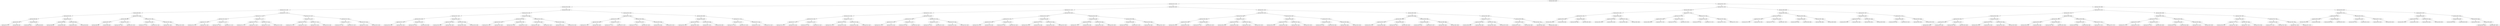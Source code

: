 digraph G{
1015278026 [label="Node{data=[4643, 4643]}"]
1015278026 -> 2081344959
2081344959 [label="Node{data=[3125, 3125]}"]
2081344959 -> 26979720
26979720 [label="Node{data=[2349, 2349]}"]
26979720 -> 572980523
572980523 [label="Node{data=[1423, 1423]}"]
572980523 -> 21531932
21531932 [label="Node{data=[995, 995]}"]
21531932 -> 186764223
186764223 [label="Node{data=[987, 987]}"]
186764223 -> 1468711102
1468711102 [label="Node{data=[983, 983]}"]
1468711102 -> 1112584385
1112584385 [label="Node{data=[981, 981]}"]
1112584385 -> 129361402
129361402 [label="Node{data=[975, 975]}"]
1112584385 -> 38578816
38578816 [label="Node{data=[982, 982]}"]
1468711102 -> 54658375
54658375 [label="Node{data=[985, 985]}"]
54658375 -> 1154706262
1154706262 [label="Node{data=[984, 984]}"]
54658375 -> 1826737155
1826737155 [label="Node{data=[986, 986]}"]
186764223 -> 186540981
186540981 [label="Node{data=[991, 991]}"]
186540981 -> 409286572
409286572 [label="Node{data=[989, 989]}"]
409286572 -> 1194550829
1194550829 [label="Node{data=[988, 988]}"]
409286572 -> 626010908
626010908 [label="Node{data=[990, 990]}"]
186540981 -> 1571547080
1571547080 [label="Node{data=[993, 993]}"]
1571547080 -> 1816294278
1816294278 [label="Node{data=[992, 992]}"]
1571547080 -> 807166509
807166509 [label="Node{data=[994, 994]}"]
21531932 -> 347125753
347125753 [label="Node{data=[1003, 1003]}"]
347125753 -> 380077824
380077824 [label="Node{data=[999, 999]}"]
380077824 -> 1770391569
1770391569 [label="Node{data=[997, 997]}"]
1770391569 -> 987234822
987234822 [label="Node{data=[996, 996]}"]
1770391569 -> 726037979
726037979 [label="Node{data=[998, 998]}"]
380077824 -> 24344628
24344628 [label="Node{data=[1001, 1001]}"]
24344628 -> 1491877515
1491877515 [label="Node{data=[1000, 1000]}"]
24344628 -> 585027490
585027490 [label="Node{data=[1002, 1002]}"]
347125753 -> 984522383
984522383 [label="Node{data=[1392, 1392]}"]
984522383 -> 545714998
545714998 [label="Node{data=[1390, 1390]}"]
545714998 -> 430414283
430414283 [label="Node{data=[1370, 1370]}"]
545714998 -> 1297151618
1297151618 [label="Node{data=[1391, 1391]}"]
984522383 -> 54809409
54809409 [label="Node{data=[1394, 1394]}"]
54809409 -> 348921692
348921692 [label="Node{data=[1393, 1393]}"]
54809409 -> 822130127
822130127 [label="Node{data=[1395, 1395]}"]
572980523 -> 2075042187
2075042187 [label="Node{data=[2121, 2121]}"]
2075042187 -> 1523661796
1523661796 [label="Node{data=[2113, 2113]}"]
1523661796 -> 781449501
781449501 [label="Node{data=[1539, 1539]}"]
781449501 -> 445226957
445226957 [label="Node{data=[1479, 1479]}"]
445226957 -> 346413038
346413038 [label="Node{data=[1452, 1452]}"]
445226957 -> 1199095941
1199095941 [label="Node{data=[1532, 1532]}"]
781449501 -> 1989317222
1989317222 [label="Node{data=[2111, 2111]}"]
1989317222 -> 540220558
540220558 [label="Node{data=[1910, 1910]}"]
1989317222 -> 437499329
437499329 [label="Node{data=[2112, 2112]}"]
1523661796 -> 460206830
460206830 [label="Node{data=[2117, 2117]}"]
460206830 -> 2039317063
2039317063 [label="Node{data=[2115, 2115]}"]
2039317063 -> 1096955540
1096955540 [label="Node{data=[2114, 2114]}"]
2039317063 -> 1188576964
1188576964 [label="Node{data=[2116, 2116]}"]
460206830 -> 751537587
751537587 [label="Node{data=[2119, 2119]}"]
751537587 -> 960609751
960609751 [label="Node{data=[2118, 2118]}"]
751537587 -> 1774709501
1774709501 [label="Node{data=[2120, 2120]}"]
2075042187 -> 1852753695
1852753695 [label="Node{data=[2129, 2129]}"]
1852753695 -> 507017588
507017588 [label="Node{data=[2125, 2125]}"]
507017588 -> 706986081
706986081 [label="Node{data=[2123, 2123]}"]
706986081 -> 2087016410
2087016410 [label="Node{data=[2122, 2122]}"]
706986081 -> 1680548214
1680548214 [label="Node{data=[2124, 2124]}"]
507017588 -> 965023582
965023582 [label="Node{data=[2127, 2127]}"]
965023582 -> 227666119
227666119 [label="Node{data=[2126, 2126]}"]
965023582 -> 1536992552
1536992552 [label="Node{data=[2128, 2128]}"]
1852753695 -> 1711349692
1711349692 [label="Node{data=[2133, 2133]}"]
1711349692 -> 2008013765
2008013765 [label="Node{data=[2131, 2131]}"]
2008013765 -> 1970983463
1970983463 [label="Node{data=[2130, 2130]}"]
2008013765 -> 1265732677
1265732677 [label="Node{data=[2132, 2132]}"]
1711349692 -> 627283560
627283560 [label="Node{data=[2135, 2135]}"]
627283560 -> 739971314
739971314 [label="Node{data=[2134, 2134]}"]
627283560 -> 257103036
257103036 [label="Node{data=[2325, 2325]}"]
26979720 -> 1208464055
1208464055 [label="Node{data=[2446, 2446]}"]
1208464055 -> 1911467273
1911467273 [label="Node{data=[2430, 2430]}"]
1911467273 -> 92712774
92712774 [label="Node{data=[2357, 2357]}"]
92712774 -> 308784574
308784574 [label="Node{data=[2353, 2353]}"]
308784574 -> 1728067407
1728067407 [label="Node{data=[2351, 2351]}"]
1728067407 -> 1661093955
1661093955 [label="Node{data=[2350, 2350]}"]
1728067407 -> 1406019578
1406019578 [label="Node{data=[2352, 2352]}"]
308784574 -> 2095807072
2095807072 [label="Node{data=[2355, 2355]}"]
2095807072 -> 448233725
448233725 [label="Node{data=[2354, 2354]}"]
2095807072 -> 1803977656
1803977656 [label="Node{data=[2356, 2356]}"]
92712774 -> 1230346437
1230346437 [label="Node{data=[2361, 2361]}"]
1230346437 -> 1850393589
1850393589 [label="Node{data=[2359, 2359]}"]
1850393589 -> 1222379177
1222379177 [label="Node{data=[2358, 2358]}"]
1850393589 -> 395888457
395888457 [label="Node{data=[2360, 2360]}"]
1230346437 -> 1919870671
1919870671 [label="Node{data=[2400, 2400]}"]
1919870671 -> 1250154012
1250154012 [label="Node{data=[2385, 2385]}"]
1919870671 -> 1648519339
1648519339 [label="Node{data=[2429, 2429]}"]
1911467273 -> 858872101
858872101 [label="Node{data=[2438, 2438]}"]
858872101 -> 913086738
913086738 [label="Node{data=[2434, 2434]}"]
913086738 -> 1653316341
1653316341 [label="Node{data=[2432, 2432]}"]
1653316341 -> 327004479
327004479 [label="Node{data=[2431, 2431]}"]
1653316341 -> 708590084
708590084 [label="Node{data=[2433, 2433]}"]
913086738 -> 2026537560
2026537560 [label="Node{data=[2436, 2436]}"]
2026537560 -> 1177088902
1177088902 [label="Node{data=[2435, 2435]}"]
2026537560 -> 941770293
941770293 [label="Node{data=[2437, 2437]}"]
858872101 -> 1938138927
1938138927 [label="Node{data=[2442, 2442]}"]
1938138927 -> 1609638725
1609638725 [label="Node{data=[2440, 2440]}"]
1609638725 -> 1581539326
1581539326 [label="Node{data=[2439, 2439]}"]
1609638725 -> 1962781165
1962781165 [label="Node{data=[2441, 2441]}"]
1938138927 -> 715117698
715117698 [label="Node{data=[2444, 2444]}"]
715117698 -> 2091004319
2091004319 [label="Node{data=[2443, 2443]}"]
715117698 -> 6634074
6634074 [label="Node{data=[2445, 2445]}"]
1208464055 -> 432953722
432953722 [label="Node{data=[3052, 3052]}"]
432953722 -> 1294054661
1294054661 [label="Node{data=[2474, 2474]}"]
1294054661 -> 551705591
551705591 [label="Node{data=[2470, 2470]}"]
551705591 -> 167514715
167514715 [label="Node{data=[2448, 2448]}"]
167514715 -> 1645387671
1645387671 [label="Node{data=[2447, 2447]}"]
167514715 -> 584816461
584816461 [label="Node{data=[2449, 2449]}"]
551705591 -> 273964290
273964290 [label="Node{data=[2472, 2472]}"]
273964290 -> 2043935641
2043935641 [label="Node{data=[2471, 2471]}"]
273964290 -> 256584979
256584979 [label="Node{data=[2473, 2473]}"]
1294054661 -> 1901371976
1901371976 [label="Node{data=[3048, 3048]}"]
1901371976 -> 1129991469
1129991469 [label="Node{data=[2476, 2476]}"]
1129991469 -> 624130540
624130540 [label="Node{data=[2475, 2475]}"]
1129991469 -> 1942416364
1942416364 [label="Node{data=[2530, 2530]}"]
1901371976 -> 668225854
668225854 [label="Node{data=[3050, 3050]}"]
668225854 -> 913724364
913724364 [label="Node{data=[3049, 3049]}"]
668225854 -> 137670903
137670903 [label="Node{data=[3051, 3051]}"]
432953722 -> 1281995670
1281995670 [label="Node{data=[3060, 3060]}"]
1281995670 -> 1227966084
1227966084 [label="Node{data=[3056, 3056]}"]
1227966084 -> 1297978461
1297978461 [label="Node{data=[3054, 3054]}"]
1297978461 -> 1623406089
1623406089 [label="Node{data=[3053, 3053]}"]
1297978461 -> 1631050884
1631050884 [label="Node{data=[3055, 3055]}"]
1227966084 -> 586261312
586261312 [label="Node{data=[3058, 3058]}"]
586261312 -> 53421119
53421119 [label="Node{data=[3057, 3057]}"]
586261312 -> 2057644333
2057644333 [label="Node{data=[3059, 3059]}"]
1281995670 -> 623450369
623450369 [label="Node{data=[3121, 3121]}"]
623450369 -> 174933319
174933319 [label="Node{data=[3119, 3119]}"]
174933319 -> 1880725225
1880725225 [label="Node{data=[3118, 3118]}"]
174933319 -> 589706630
589706630 [label="Node{data=[3120, 3120]}"]
623450369 -> 1311429106
1311429106 [label="Node{data=[3123, 3123]}"]
1311429106 -> 772661773
772661773 [label="Node{data=[3122, 3122]}"]
1311429106 -> 304060411
304060411 [label="Node{data=[3124, 3124]}"]
2081344959 -> 461371
461371 [label="Node{data=[3302, 3302]}"]
461371 -> 414903944
414903944 [label="Node{data=[3157, 3157]}"]
414903944 -> 1508276760
1508276760 [label="Node{data=[3141, 3141]}"]
1508276760 -> 925408912
925408912 [label="Node{data=[3133, 3133]}"]
925408912 -> 256253084
256253084 [label="Node{data=[3129, 3129]}"]
256253084 -> 1078426962
1078426962 [label="Node{data=[3127, 3127]}"]
1078426962 -> 706472440
706472440 [label="Node{data=[3126, 3126]}"]
1078426962 -> 1504984629
1504984629 [label="Node{data=[3128, 3128]}"]
256253084 -> 1713994595
1713994595 [label="Node{data=[3131, 3131]}"]
1713994595 -> 494872345
494872345 [label="Node{data=[3130, 3130]}"]
1713994595 -> 1751013735
1751013735 [label="Node{data=[3132, 3132]}"]
925408912 -> 274958287
274958287 [label="Node{data=[3137, 3137]}"]
274958287 -> 1027347651
1027347651 [label="Node{data=[3135, 3135]}"]
1027347651 -> 1503636370
1503636370 [label="Node{data=[3134, 3134]}"]
1027347651 -> 1133532327
1133532327 [label="Node{data=[3136, 3136]}"]
274958287 -> 1338109669
1338109669 [label="Node{data=[3139, 3139]}"]
1338109669 -> 302408146
302408146 [label="Node{data=[3138, 3138]}"]
1338109669 -> 912362299
912362299 [label="Node{data=[3140, 3140]}"]
1508276760 -> 1997919292
1997919292 [label="Node{data=[3149, 3149]}"]
1997919292 -> 929278717
929278717 [label="Node{data=[3145, 3145]}"]
929278717 -> 382354738
382354738 [label="Node{data=[3143, 3143]}"]
382354738 -> 751316099
751316099 [label="Node{data=[3142, 3142]}"]
382354738 -> 1973790994
1973790994 [label="Node{data=[3144, 3144]}"]
929278717 -> 1597751577
1597751577 [label="Node{data=[3147, 3147]}"]
1597751577 -> 463272985
463272985 [label="Node{data=[3146, 3146]}"]
1597751577 -> 1985832925
1985832925 [label="Node{data=[3148, 3148]}"]
1997919292 -> 778616125
778616125 [label="Node{data=[3153, 3153]}"]
778616125 -> 802853600
802853600 [label="Node{data=[3151, 3151]}"]
802853600 -> 1398464310
1398464310 [label="Node{data=[3150, 3150]}"]
802853600 -> 1319381263
1319381263 [label="Node{data=[3152, 3152]}"]
778616125 -> 634320051
634320051 [label="Node{data=[3155, 3155]}"]
634320051 -> 1584938872
1584938872 [label="Node{data=[3154, 3154]}"]
634320051 -> 1541339374
1541339374 [label="Node{data=[3156, 3156]}"]
414903944 -> 878530251
878530251 [label="Node{data=[3256, 3256]}"]
878530251 -> 1726238623
1726238623 [label="Node{data=[3165, 3165]}"]
1726238623 -> 2046308292
2046308292 [label="Node{data=[3161, 3161]}"]
2046308292 -> 1431155101
1431155101 [label="Node{data=[3159, 3159]}"]
1431155101 -> 196646633
196646633 [label="Node{data=[3158, 3158]}"]
1431155101 -> 1340389558
1340389558 [label="Node{data=[3160, 3160]}"]
2046308292 -> 2010785921
2010785921 [label="Node{data=[3163, 3163]}"]
2010785921 -> 1336131262
1336131262 [label="Node{data=[3162, 3162]}"]
2010785921 -> 6518397
6518397 [label="Node{data=[3164, 3164]}"]
1726238623 -> 1789419471
1789419471 [label="Node{data=[3169, 3169]}"]
1789419471 -> 1284570171
1284570171 [label="Node{data=[3167, 3167]}"]
1284570171 -> 504687961
504687961 [label="Node{data=[3166, 3166]}"]
1284570171 -> 98545784
98545784 [label="Node{data=[3168, 3168]}"]
1789419471 -> 757190955
757190955 [label="Node{data=[3254, 3254]}"]
757190955 -> 1721467280
1721467280 [label="Node{data=[3253, 3253]}"]
757190955 -> 1608304191
1608304191 [label="Node{data=[3255, 3255]}"]
878530251 -> 670626252
670626252 [label="Node{data=[3294, 3294]}"]
670626252 -> 74695825
74695825 [label="Node{data=[3260, 3260]}"]
74695825 -> 1054753422
1054753422 [label="Node{data=[3258, 3258]}"]
1054753422 -> 118130260
118130260 [label="Node{data=[3257, 3257]}"]
1054753422 -> 1729917416
1729917416 [label="Node{data=[3259, 3259]}"]
74695825 -> 2102490838
2102490838 [label="Node{data=[3262, 3262]}"]
2102490838 -> 836211136
836211136 [label="Node{data=[3261, 3261]}"]
2102490838 -> 1648138632
1648138632 [label="Node{data=[3293, 3293]}"]
670626252 -> 1722496790
1722496790 [label="Node{data=[3298, 3298]}"]
1722496790 -> 272243411
272243411 [label="Node{data=[3296, 3296]}"]
272243411 -> 493801605
493801605 [label="Node{data=[3295, 3295]}"]
272243411 -> 454621817
454621817 [label="Node{data=[3297, 3297]}"]
1722496790 -> 607419787
607419787 [label="Node{data=[3300, 3300]}"]
607419787 -> 1679296348
1679296348 [label="Node{data=[3299, 3299]}"]
607419787 -> 261691810
261691810 [label="Node{data=[3301, 3301]}"]
461371 -> 1393484058
1393484058 [label="Node{data=[3541, 3541]}"]
1393484058 -> 1422989013
1422989013 [label="Node{data=[3525, 3525]}"]
1422989013 -> 1884805620
1884805620 [label="Node{data=[3446, 3446]}"]
1884805620 -> 935631445
935631445 [label="Node{data=[3306, 3306]}"]
935631445 -> 333884294
333884294 [label="Node{data=[3304, 3304]}"]
333884294 -> 1331523729
1331523729 [label="Node{data=[3303, 3303]}"]
333884294 -> 25921783
25921783 [label="Node{data=[3305, 3305]}"]
935631445 -> 311344289
311344289 [label="Node{data=[3308, 3308]}"]
311344289 -> 873631725
873631725 [label="Node{data=[3307, 3307]}"]
311344289 -> 284145670
284145670 [label="Node{data=[3316, 3316]}"]
1884805620 -> 1308514012
1308514012 [label="Node{data=[3521, 3521]}"]
1308514012 -> 712147062
712147062 [label="Node{data=[3519, 3519]}"]
712147062 -> 171908914
171908914 [label="Node{data=[3484, 3484]}"]
712147062 -> 1744677371
1744677371 [label="Node{data=[3520, 3520]}"]
1308514012 -> 1477073774
1477073774 [label="Node{data=[3523, 3523]}"]
1477073774 -> 1715798313
1715798313 [label="Node{data=[3522, 3522]}"]
1477073774 -> 351360092
351360092 [label="Node{data=[3524, 3524]}"]
1422989013 -> 516523336
516523336 [label="Node{data=[3533, 3533]}"]
516523336 -> 345144532
345144532 [label="Node{data=[3529, 3529]}"]
345144532 -> 1511025446
1511025446 [label="Node{data=[3527, 3527]}"]
1511025446 -> 1146980236
1146980236 [label="Node{data=[3526, 3526]}"]
1511025446 -> 384608650
384608650 [label="Node{data=[3528, 3528]}"]
345144532 -> 295633759
295633759 [label="Node{data=[3531, 3531]}"]
295633759 -> 1208947473
1208947473 [label="Node{data=[3530, 3530]}"]
295633759 -> 1623624827
1623624827 [label="Node{data=[3532, 3532]}"]
516523336 -> 320198928
320198928 [label="Node{data=[3537, 3537]}"]
320198928 -> 2054792662
2054792662 [label="Node{data=[3535, 3535]}"]
2054792662 -> 1247720979
1247720979 [label="Node{data=[3534, 3534]}"]
2054792662 -> 514805367
514805367 [label="Node{data=[3536, 3536]}"]
320198928 -> 600820203
600820203 [label="Node{data=[3539, 3539]}"]
600820203 -> 347053905
347053905 [label="Node{data=[3538, 3538]}"]
600820203 -> 738086393
738086393 [label="Node{data=[3540, 3540]}"]
1393484058 -> 1330012679
1330012679 [label="Node{data=[3862, 3862]}"]
1330012679 -> 303790741
303790741 [label="Node{data=[3854, 3854]}"]
303790741 -> 2057710224
2057710224 [label="Node{data=[3850, 3850]}"]
2057710224 -> 602812856
602812856 [label="Node{data=[3543, 3543]}"]
602812856 -> 1606691224
1606691224 [label="Node{data=[3542, 3542]}"]
602812856 -> 373436199
373436199 [label="Node{data=[3849, 3849]}"]
2057710224 -> 1576756693
1576756693 [label="Node{data=[3852, 3852]}"]
1576756693 -> 256568355
256568355 [label="Node{data=[3851, 3851]}"]
1576756693 -> 1899793595
1899793595 [label="Node{data=[3853, 3853]}"]
303790741 -> 1988148908
1988148908 [label="Node{data=[3858, 3858]}"]
1988148908 -> 1884530788
1884530788 [label="Node{data=[3856, 3856]}"]
1884530788 -> 673216953
673216953 [label="Node{data=[3855, 3855]}"]
1884530788 -> 1030517074
1030517074 [label="Node{data=[3857, 3857]}"]
1988148908 -> 1315626381
1315626381 [label="Node{data=[3860, 3860]}"]
1315626381 -> 597118124
597118124 [label="Node{data=[3859, 3859]}"]
1315626381 -> 139527382
139527382 [label="Node{data=[3861, 3861]}"]
1330012679 -> 1458115183
1458115183 [label="Node{data=[4585, 4585]}"]
1458115183 -> 1316436874
1316436874 [label="Node{data=[4170, 4170]}"]
1316436874 -> 1469906116
1469906116 [label="Node{data=[3930, 3930]}"]
1469906116 -> 1475028309
1475028309 [label="Node{data=[3896, 3896]}"]
1469906116 -> 1225732013
1225732013 [label="Node{data=[3956, 3956]}"]
1316436874 -> 1054074477
1054074477 [label="Node{data=[4422, 4422]}"]
1054074477 -> 244926383
244926383 [label="Node{data=[4336, 4336]}"]
1054074477 -> 14027428
14027428 [label="Node{data=[4576, 4576]}"]
1458115183 -> 815017812
815017812 [label="Node{data=[4639, 4639]}"]
815017812 -> 299194277
299194277 [label="Node{data=[4637, 4637]}"]
299194277 -> 1437978127
1437978127 [label="Node{data=[4612, 4612]}"]
299194277 -> 1694924087
1694924087 [label="Node{data=[4638, 4638]}"]
815017812 -> 1962475596
1962475596 [label="Node{data=[4641, 4641]}"]
1962475596 -> 1328154889
1328154889 [label="Node{data=[4640, 4640]}"]
1962475596 -> 882144085
882144085 [label="Node{data=[4642, 4642]}"]
1015278026 -> 1655529269
1655529269 [label="Node{data=[5041, 5041]}"]
1655529269 -> 1584060492
1584060492 [label="Node{data=[4782, 4782]}"]
1584060492 -> 1092083913
1092083913 [label="Node{data=[4659, 4659]}"]
1092083913 -> 1452158309
1452158309 [label="Node{data=[4651, 4651]}"]
1452158309 -> 1582466166
1582466166 [label="Node{data=[4647, 4647]}"]
1582466166 -> 1450348360
1450348360 [label="Node{data=[4645, 4645]}"]
1450348360 -> 673004775
673004775 [label="Node{data=[4644, 4644]}"]
1450348360 -> 266328452
266328452 [label="Node{data=[4646, 4646]}"]
1582466166 -> 1172610365
1172610365 [label="Node{data=[4649, 4649]}"]
1172610365 -> 120476166
120476166 [label="Node{data=[4648, 4648]}"]
1172610365 -> 1175829504
1175829504 [label="Node{data=[4650, 4650]}"]
1452158309 -> 938958527
938958527 [label="Node{data=[4655, 4655]}"]
938958527 -> 1453010953
1453010953 [label="Node{data=[4653, 4653]}"]
1453010953 -> 600897214
600897214 [label="Node{data=[4652, 4652]}"]
1453010953 -> 1221507960
1221507960 [label="Node{data=[4654, 4654]}"]
938958527 -> 1170278008
1170278008 [label="Node{data=[4657, 4657]}"]
1170278008 -> 1255505329
1255505329 [label="Node{data=[4656, 4656]}"]
1170278008 -> 1846806355
1846806355 [label="Node{data=[4658, 4658]}"]
1092083913 -> 1404855442
1404855442 [label="Node{data=[4707, 4707]}"]
1404855442 -> 511920731
511920731 [label="Node{data=[4703, 4703]}"]
511920731 -> 2145027279
2145027279 [label="Node{data=[4661, 4661]}"]
2145027279 -> 825899768
825899768 [label="Node{data=[4660, 4660]}"]
2145027279 -> 26362041
26362041 [label="Node{data=[4702, 4702]}"]
511920731 -> 88544066
88544066 [label="Node{data=[4705, 4705]}"]
88544066 -> 772801497
772801497 [label="Node{data=[4704, 4704]}"]
88544066 -> 1318916377
1318916377 [label="Node{data=[4706, 4706]}"]
1404855442 -> 1561921531
1561921531 [label="Node{data=[4750, 4750]}"]
1561921531 -> 1618596377
1618596377 [label="Node{data=[4709, 4709]}"]
1618596377 -> 1322846980
1322846980 [label="Node{data=[4708, 4708]}"]
1618596377 -> 1751830047
1751830047 [label="Node{data=[4710, 4710]}"]
1561921531 -> 2111384118
2111384118 [label="Node{data=[4780, 4780]}"]
2111384118 -> 1394529934
1394529934 [label="Node{data=[4753, 4753]}"]
2111384118 -> 1427732162
1427732162 [label="Node{data=[4781, 4781]}"]
1584060492 -> 1807564872
1807564872 [label="Node{data=[4999, 4999]}"]
1807564872 -> 1602314131
1602314131 [label="Node{data=[4965, 4965]}"]
1602314131 -> 2056144971
2056144971 [label="Node{data=[4786, 4786]}"]
2056144971 -> 1681886910
1681886910 [label="Node{data=[4784, 4784]}"]
1681886910 -> 1694580081
1694580081 [label="Node{data=[4783, 4783]}"]
1681886910 -> 816421765
816421765 [label="Node{data=[4785, 4785]}"]
2056144971 -> 946684363
946684363 [label="Node{data=[4788, 4788]}"]
946684363 -> 549417478
549417478 [label="Node{data=[4787, 4787]}"]
946684363 -> 1287207381
1287207381 [label="Node{data=[4957, 4957]}"]
1602314131 -> 816903796
816903796 [label="Node{data=[4995, 4995]}"]
816903796 -> 1652656816
1652656816 [label="Node{data=[4993, 4993]}"]
1652656816 -> 972417956
972417956 [label="Node{data=[4992, 4992]}"]
1652656816 -> 1007094494
1007094494 [label="Node{data=[4994, 4994]}"]
816903796 -> 196298876
196298876 [label="Node{data=[4997, 4997]}"]
196298876 -> 1695127472
1695127472 [label="Node{data=[4996, 4996]}"]
196298876 -> 1933047934
1933047934 [label="Node{data=[4998, 4998]}"]
1807564872 -> 2011319612
2011319612 [label="Node{data=[5007, 5007]}"]
2011319612 -> 1719868180
1719868180 [label="Node{data=[5003, 5003]}"]
1719868180 -> 1327408227
1327408227 [label="Node{data=[5001, 5001]}"]
1327408227 -> 61227510
61227510 [label="Node{data=[5000, 5000]}"]
1327408227 -> 1716025107
1716025107 [label="Node{data=[5002, 5002]}"]
1719868180 -> 418220917
418220917 [label="Node{data=[5005, 5005]}"]
418220917 -> 585763255
585763255 [label="Node{data=[5004, 5004]}"]
418220917 -> 334648813
334648813 [label="Node{data=[5006, 5006]}"]
2011319612 -> 916936815
916936815 [label="Node{data=[5011, 5011]}"]
916936815 -> 1113967597
1113967597 [label="Node{data=[5009, 5009]}"]
1113967597 -> 816895399
816895399 [label="Node{data=[5008, 5008]}"]
1113967597 -> 837596001
837596001 [label="Node{data=[5010, 5010]}"]
916936815 -> 1032122643
1032122643 [label="Node{data=[5039, 5039]}"]
1032122643 -> 1372745709
1372745709 [label="Node{data=[5038, 5038]}"]
1032122643 -> 1736021405
1736021405 [label="Node{data=[5040, 5040]}"]
1655529269 -> 861554088
861554088 [label="Node{data=[7958, 7958]}"]
861554088 -> 692860601
692860601 [label="Node{data=[5073, 5073]}"]
692860601 -> 1797491066
1797491066 [label="Node{data=[5057, 5057]}"]
1797491066 -> 1088236798
1088236798 [label="Node{data=[5049, 5049]}"]
1088236798 -> 566974024
566974024 [label="Node{data=[5045, 5045]}"]
566974024 -> 1778013494
1778013494 [label="Node{data=[5043, 5043]}"]
1778013494 -> 518355242
518355242 [label="Node{data=[5042, 5042]}"]
1778013494 -> 938872020
938872020 [label="Node{data=[5044, 5044]}"]
566974024 -> 1291085172
1291085172 [label="Node{data=[5047, 5047]}"]
1291085172 -> 2006768185
2006768185 [label="Node{data=[5046, 5046]}"]
1291085172 -> 1107677641
1107677641 [label="Node{data=[5048, 5048]}"]
1088236798 -> 1158870513
1158870513 [label="Node{data=[5053, 5053]}"]
1158870513 -> 706930658
706930658 [label="Node{data=[5051, 5051]}"]
706930658 -> 1006546317
1006546317 [label="Node{data=[5050, 5050]}"]
706930658 -> 1469692066
1469692066 [label="Node{data=[5052, 5052]}"]
1158870513 -> 100033245
100033245 [label="Node{data=[5055, 5055]}"]
100033245 -> 945195126
945195126 [label="Node{data=[5054, 5054]}"]
100033245 -> 1980418100
1980418100 [label="Node{data=[5056, 5056]}"]
1797491066 -> 1816933119
1816933119 [label="Node{data=[5065, 5065]}"]
1816933119 -> 1511675169
1511675169 [label="Node{data=[5061, 5061]}"]
1511675169 -> 1443062572
1443062572 [label="Node{data=[5059, 5059]}"]
1443062572 -> 1986550448
1986550448 [label="Node{data=[5058, 5058]}"]
1443062572 -> 2076071240
2076071240 [label="Node{data=[5060, 5060]}"]
1511675169 -> 1929749571
1929749571 [label="Node{data=[5063, 5063]}"]
1929749571 -> 1053991692
1053991692 [label="Node{data=[5062, 5062]}"]
1929749571 -> 182174652
182174652 [label="Node{data=[5064, 5064]}"]
1816933119 -> 63361978
63361978 [label="Node{data=[5069, 5069]}"]
63361978 -> 1564432445
1564432445 [label="Node{data=[5067, 5067]}"]
1564432445 -> 1985894997
1985894997 [label="Node{data=[5066, 5066]}"]
1564432445 -> 583835905
583835905 [label="Node{data=[5068, 5068]}"]
63361978 -> 388165089
388165089 [label="Node{data=[5071, 5071]}"]
388165089 -> 813408648
813408648 [label="Node{data=[5070, 5070]}"]
388165089 -> 888391968
888391968 [label="Node{data=[5072, 5072]}"]
692860601 -> 1945154070
1945154070 [label="Node{data=[5583, 5583]}"]
1945154070 -> 1941771372
1941771372 [label="Node{data=[5081, 5081]}"]
1941771372 -> 514296946
514296946 [label="Node{data=[5077, 5077]}"]
514296946 -> 876084303
876084303 [label="Node{data=[5075, 5075]}"]
876084303 -> 1117886685
1117886685 [label="Node{data=[5074, 5074]}"]
876084303 -> 1495591569
1495591569 [label="Node{data=[5076, 5076]}"]
514296946 -> 2076326363
2076326363 [label="Node{data=[5079, 5079]}"]
2076326363 -> 1889298280
1889298280 [label="Node{data=[5078, 5078]}"]
2076326363 -> 1043689174
1043689174 [label="Node{data=[5080, 5080]}"]
1941771372 -> 1077640163
1077640163 [label="Node{data=[5085, 5085]}"]
1077640163 -> 710778590
710778590 [label="Node{data=[5083, 5083]}"]
710778590 -> 971578330
971578330 [label="Node{data=[5082, 5082]}"]
710778590 -> 742359535
742359535 [label="Node{data=[5084, 5084]}"]
1077640163 -> 926946280
926946280 [label="Node{data=[5558, 5558]}"]
926946280 -> 1898827952
1898827952 [label="Node{data=[5118, 5118]}"]
926946280 -> 7025284
7025284 [label="Node{data=[5565, 5565]}"]
1945154070 -> 1342958495
1342958495 [label="Node{data=[7950, 7950]}"]
1342958495 -> 1742961957
1742961957 [label="Node{data=[7946, 7946]}"]
1742961957 -> 2027198777
2027198777 [label="Node{data=[7713, 7713]}"]
2027198777 -> 569539509
569539509 [label="Node{data=[6199, 6199]}"]
2027198777 -> 774515463
774515463 [label="Node{data=[7945, 7945]}"]
1742961957 -> 1390178738
1390178738 [label="Node{data=[7948, 7948]}"]
1390178738 -> 236791681
236791681 [label="Node{data=[7947, 7947]}"]
1390178738 -> 1006688804
1006688804 [label="Node{data=[7949, 7949]}"]
1342958495 -> 1124973744
1124973744 [label="Node{data=[7954, 7954]}"]
1124973744 -> 1919747202
1919747202 [label="Node{data=[7952, 7952]}"]
1919747202 -> 363529313
363529313 [label="Node{data=[7951, 7951]}"]
1919747202 -> 792739082
792739082 [label="Node{data=[7953, 7953]}"]
1124973744 -> 25623662
25623662 [label="Node{data=[7956, 7956]}"]
25623662 -> 466989512
466989512 [label="Node{data=[7955, 7955]}"]
25623662 -> 1452287711
1452287711 [label="Node{data=[7957, 7957]}"]
861554088 -> 2023156074
2023156074 [label="Node{data=[8019, 8019]}"]
2023156074 -> 1313152922
1313152922 [label="Node{data=[8011, 8011]}"]
1313152922 -> 2015935595
2015935595 [label="Node{data=[8007, 8007]}"]
2015935595 -> 794413935
794413935 [label="Node{data=[8005, 8005]}"]
794413935 -> 1623964247
1623964247 [label="Node{data=[7959, 7959]}"]
794413935 -> 102027291
102027291 [label="Node{data=[8006, 8006]}"]
2015935595 -> 1004728150
1004728150 [label="Node{data=[8009, 8009]}"]
1004728150 -> 1518422518
1518422518 [label="Node{data=[8008, 8008]}"]
1004728150 -> 1730497011
1730497011 [label="Node{data=[8010, 8010]}"]
1313152922 -> 1200740612
1200740612 [label="Node{data=[8015, 8015]}"]
1200740612 -> 1805981439
1805981439 [label="Node{data=[8013, 8013]}"]
1805981439 -> 1002126468
1002126468 [label="Node{data=[8012, 8012]}"]
1805981439 -> 1989968081
1989968081 [label="Node{data=[8014, 8014]}"]
1200740612 -> 1057763071
1057763071 [label="Node{data=[8017, 8017]}"]
1057763071 -> 2094908687
2094908687 [label="Node{data=[8016, 8016]}"]
1057763071 -> 509643020
509643020 [label="Node{data=[8018, 8018]}"]
2023156074 -> 208144409
208144409 [label="Node{data=[8027, 8027]}"]
208144409 -> 1389208765
1389208765 [label="Node{data=[8023, 8023]}"]
1389208765 -> 1084946006
1084946006 [label="Node{data=[8021, 8021]}"]
1084946006 -> 1511538598
1511538598 [label="Node{data=[8020, 8020]}"]
1084946006 -> 377277500
377277500 [label="Node{data=[8022, 8022]}"]
1389208765 -> 690715138
690715138 [label="Node{data=[8025, 8025]}"]
690715138 -> 1042555191
1042555191 [label="Node{data=[8024, 8024]}"]
690715138 -> 635096154
635096154 [label="Node{data=[8026, 8026]}"]
208144409 -> 1438120433
1438120433 [label="Node{data=[8031, 8031]}"]
1438120433 -> 658399791
658399791 [label="Node{data=[8029, 8029]}"]
658399791 -> 940364390
940364390 [label="Node{data=[8028, 8028]}"]
658399791 -> 1262973217
1262973217 [label="Node{data=[8030, 8030]}"]
1438120433 -> 567632329
567632329 [label="Node{data=[8033, 8033]}"]
567632329 -> 1965969606
1965969606 [label="Node{data=[8032, 8032]}"]
567632329 -> 737096679
737096679 [label="Node{data=[8035, 8035]}"]
737096679 -> 1540460994
1540460994 [label="Node{data=[8034, 8034]}"]
737096679 -> 1367369816
1367369816 [label="Node{data=[8907, 8907]}"]
}